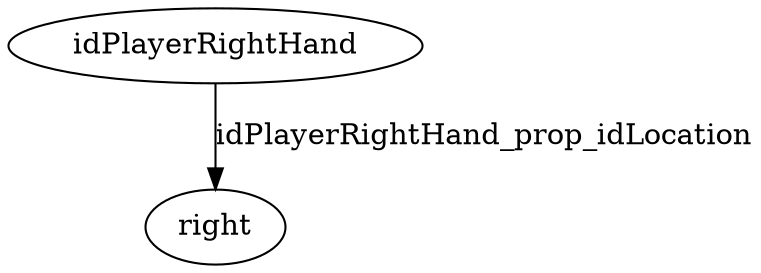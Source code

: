 strict digraph  {
idPlayerRightHand [node_type=entity_node, root=root];
right;
idPlayerRightHand -> right  [edge_type=property, label=idPlayerRightHand_prop_idLocation];
}
